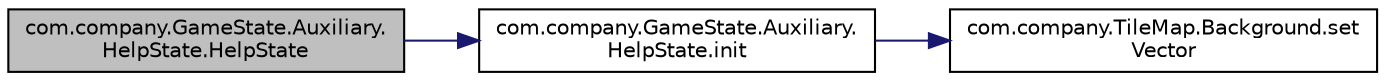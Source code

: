 digraph "com.company.GameState.Auxiliary.HelpState.HelpState"
{
 // LATEX_PDF_SIZE
  edge [fontname="Helvetica",fontsize="10",labelfontname="Helvetica",labelfontsize="10"];
  node [fontname="Helvetica",fontsize="10",shape=record];
  rankdir="LR";
  Node1 [label="com.company.GameState.Auxiliary.\lHelpState.HelpState",height=0.2,width=0.4,color="black", fillcolor="grey75", style="filled", fontcolor="black",tooltip="Constructorul clasei."];
  Node1 -> Node2 [color="midnightblue",fontsize="10",style="solid"];
  Node2 [label="com.company.GameState.Auxiliary.\lHelpState.init",height=0.2,width=0.4,color="black", fillcolor="white", style="filled",URL="$classcom_1_1company_1_1_game_state_1_1_auxiliary_1_1_help_state.html#a40a2d13afba5d0bb202fe779000b4fb6",tooltip="initializeaza background-ul si fontul titlului/textului"];
  Node2 -> Node3 [color="midnightblue",fontsize="10",style="solid"];
  Node3 [label="com.company.TileMap.Background.set\lVector",height=0.2,width=0.4,color="black", fillcolor="white", style="filled",URL="$classcom_1_1company_1_1_tile_map_1_1_background.html#a3a3ed60d2eaffe71a6d2aab86e11a0b0",tooltip="Seteaza vectorul deplasare."];
}
